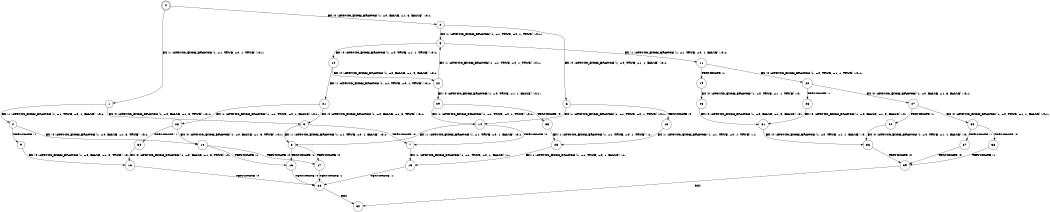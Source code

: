 digraph BCG {
size = "7, 10.5";
center = TRUE;
node [shape = circle];
0 [peripheries = 2];
0 -> 1 [label = "EX !1 !ATOMIC_EXCH_BRANCH (1, +1, TRUE, +0, 1, TRUE) !:0:1:"];
0 -> 2 [label = "EX !0 !ATOMIC_EXCH_BRANCH (1, +0, FALSE, +1, 3, FALSE) !:0:1:"];
1 -> 3 [label = "EX !0 !ATOMIC_EXCH_BRANCH (1, +0, FALSE, +1, 3, TRUE) !:0:1:"];
1 -> 4 [label = "EX !1 !ATOMIC_EXCH_BRANCH (1, +1, TRUE, +0, 1, FALSE) !:0:1:"];
2 -> 5 [label = "EX !1 !ATOMIC_EXCH_BRANCH (1, +1, TRUE, +0, 1, TRUE) !:0:1:"];
2 -> 6 [label = "EX !0 !ATOMIC_EXCH_BRANCH (1, +0, TRUE, +1, 1, FALSE) !:0:1:"];
3 -> 7 [label = "TERMINATE !0"];
3 -> 8 [label = "EX !1 !ATOMIC_EXCH_BRANCH (1, +1, TRUE, +0, 1, FALSE) !:0:1:"];
4 -> 9 [label = "TERMINATE !1"];
4 -> 10 [label = "EX !0 !ATOMIC_EXCH_BRANCH (1, +0, FALSE, +1, 3, TRUE) !:0:1:"];
5 -> 11 [label = "EX !1 !ATOMIC_EXCH_BRANCH (1, +1, TRUE, +0, 1, FALSE) !:0:1:"];
5 -> 12 [label = "EX !0 !ATOMIC_EXCH_BRANCH (1, +0, TRUE, +1, 1, TRUE) !:0:1:"];
6 -> 13 [label = "TERMINATE !0"];
6 -> 14 [label = "EX !1 !ATOMIC_EXCH_BRANCH (1, +1, TRUE, +0, 1, TRUE) !:0:1:"];
7 -> 15 [label = "EX !1 !ATOMIC_EXCH_BRANCH (1, +1, TRUE, +0, 1, FALSE) !:1:"];
8 -> 16 [label = "TERMINATE !1"];
8 -> 17 [label = "TERMINATE !0"];
9 -> 18 [label = "EX !0 !ATOMIC_EXCH_BRANCH (1, +0, FALSE, +1, 3, TRUE) !:0:"];
10 -> 16 [label = "TERMINATE !1"];
10 -> 17 [label = "TERMINATE !0"];
11 -> 19 [label = "TERMINATE !1"];
11 -> 20 [label = "EX !0 !ATOMIC_EXCH_BRANCH (1, +0, TRUE, +1, 1, TRUE) !:0:1:"];
12 -> 21 [label = "EX !1 !ATOMIC_EXCH_BRANCH (1, +1, TRUE, +0, 1, TRUE) !:0:1:"];
12 -> 22 [label = "EX !0 !ATOMIC_EXCH_BRANCH (1, +0, FALSE, +1, 3, FALSE) !:0:1:"];
13 -> 23 [label = "EX !1 !ATOMIC_EXCH_BRANCH (1, +1, TRUE, +0, 1, TRUE) !:1:"];
14 -> 7 [label = "TERMINATE !0"];
14 -> 8 [label = "EX !1 !ATOMIC_EXCH_BRANCH (1, +1, TRUE, +0, 1, FALSE) !:0:1:"];
15 -> 24 [label = "TERMINATE !1"];
16 -> 24 [label = "TERMINATE !0"];
17 -> 24 [label = "TERMINATE !1"];
18 -> 24 [label = "TERMINATE !0"];
19 -> 25 [label = "EX !0 !ATOMIC_EXCH_BRANCH (1, +0, TRUE, +1, 1, TRUE) !:0:"];
20 -> 26 [label = "TERMINATE !1"];
20 -> 27 [label = "EX !0 !ATOMIC_EXCH_BRANCH (1, +0, FALSE, +1, 3, FALSE) !:0:1:"];
21 -> 28 [label = "EX !1 !ATOMIC_EXCH_BRANCH (1, +1, TRUE, +0, 1, FALSE) !:0:1:"];
21 -> 3 [label = "EX !0 !ATOMIC_EXCH_BRANCH (1, +0, FALSE, +1, 3, TRUE) !:0:1:"];
22 -> 5 [label = "EX !1 !ATOMIC_EXCH_BRANCH (1, +1, TRUE, +0, 1, TRUE) !:0:1:"];
22 -> 29 [label = "EX !0 !ATOMIC_EXCH_BRANCH (1, +0, TRUE, +1, 1, FALSE) !:0:1:"];
23 -> 15 [label = "EX !1 !ATOMIC_EXCH_BRANCH (1, +1, TRUE, +0, 1, FALSE) !:1:"];
24 -> 30 [label = "exit"];
25 -> 31 [label = "EX !0 !ATOMIC_EXCH_BRANCH (1, +0, FALSE, +1, 3, FALSE) !:0:"];
26 -> 31 [label = "EX !0 !ATOMIC_EXCH_BRANCH (1, +0, FALSE, +1, 3, FALSE) !:0:"];
27 -> 32 [label = "TERMINATE !1"];
27 -> 33 [label = "EX !0 !ATOMIC_EXCH_BRANCH (1, +0, TRUE, +1, 1, FALSE) !:0:1:"];
28 -> 34 [label = "TERMINATE !1"];
28 -> 10 [label = "EX !0 !ATOMIC_EXCH_BRANCH (1, +0, FALSE, +1, 3, TRUE) !:0:1:"];
29 -> 35 [label = "TERMINATE !0"];
29 -> 14 [label = "EX !1 !ATOMIC_EXCH_BRANCH (1, +1, TRUE, +0, 1, TRUE) !:0:1:"];
31 -> 36 [label = "EX !0 !ATOMIC_EXCH_BRANCH (1, +0, TRUE, +1, 1, FALSE) !:0:"];
32 -> 36 [label = "EX !0 !ATOMIC_EXCH_BRANCH (1, +0, TRUE, +1, 1, FALSE) !:0:"];
33 -> 37 [label = "TERMINATE !1"];
33 -> 38 [label = "TERMINATE !0"];
34 -> 18 [label = "EX !0 !ATOMIC_EXCH_BRANCH (1, +0, FALSE, +1, 3, TRUE) !:0:"];
35 -> 23 [label = "EX !1 !ATOMIC_EXCH_BRANCH (1, +1, TRUE, +0, 1, TRUE) !:1:"];
36 -> 39 [label = "TERMINATE !0"];
37 -> 39 [label = "TERMINATE !0"];
38 -> 39 [label = "TERMINATE !1"];
39 -> 30 [label = "exit"];
}
